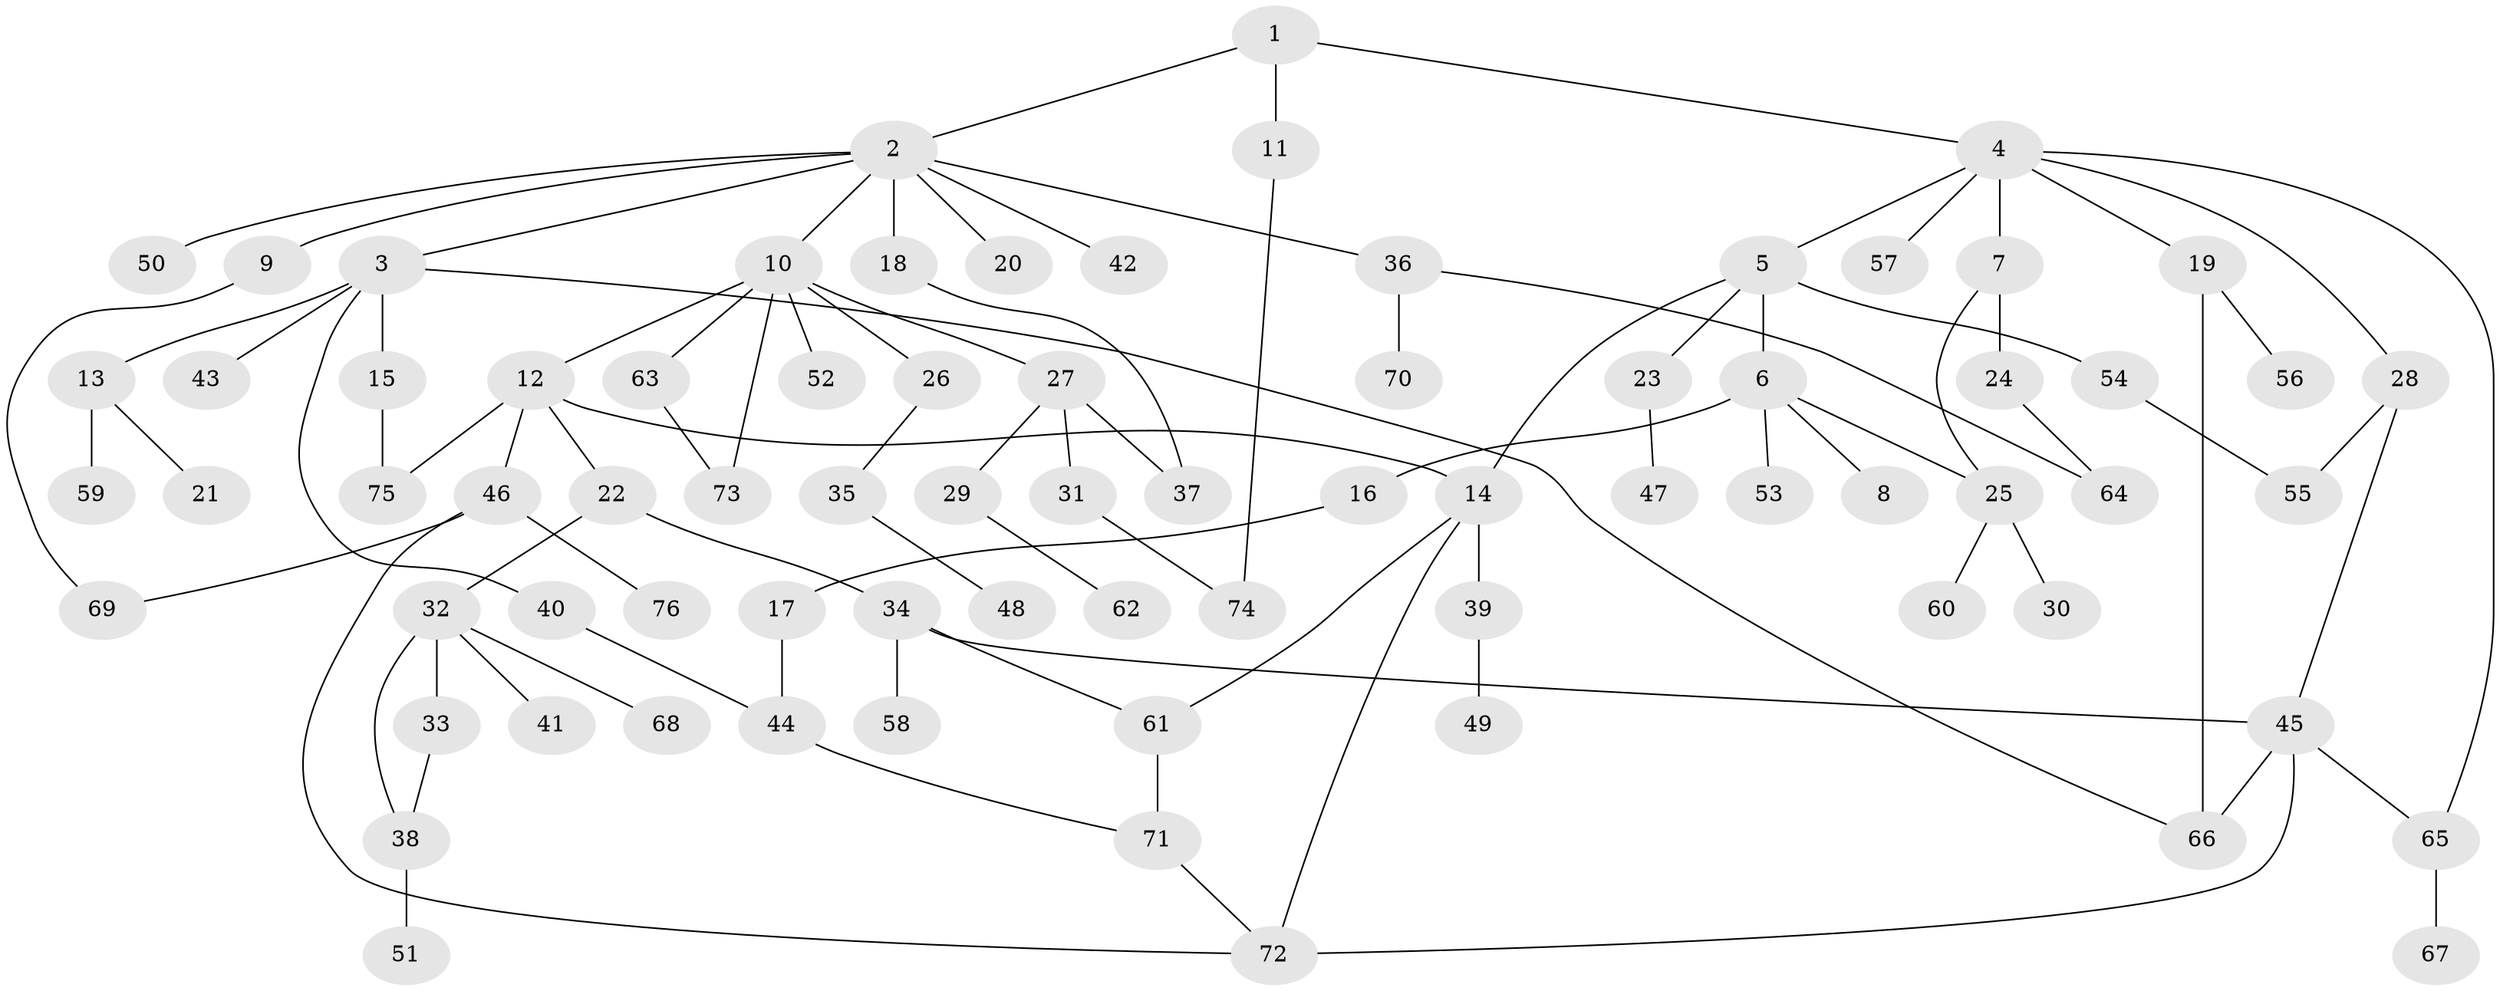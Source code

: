 // coarse degree distribution, {5: 0.10869565217391304, 3: 0.21739130434782608, 2: 0.2608695652173913, 4: 0.06521739130434782, 8: 0.021739130434782608, 1: 0.2826086956521739, 6: 0.043478260869565216}
// Generated by graph-tools (version 1.1) at 2025/36/03/04/25 23:36:02]
// undirected, 76 vertices, 95 edges
graph export_dot {
  node [color=gray90,style=filled];
  1;
  2;
  3;
  4;
  5;
  6;
  7;
  8;
  9;
  10;
  11;
  12;
  13;
  14;
  15;
  16;
  17;
  18;
  19;
  20;
  21;
  22;
  23;
  24;
  25;
  26;
  27;
  28;
  29;
  30;
  31;
  32;
  33;
  34;
  35;
  36;
  37;
  38;
  39;
  40;
  41;
  42;
  43;
  44;
  45;
  46;
  47;
  48;
  49;
  50;
  51;
  52;
  53;
  54;
  55;
  56;
  57;
  58;
  59;
  60;
  61;
  62;
  63;
  64;
  65;
  66;
  67;
  68;
  69;
  70;
  71;
  72;
  73;
  74;
  75;
  76;
  1 -- 2;
  1 -- 4;
  1 -- 11;
  2 -- 3;
  2 -- 9;
  2 -- 10;
  2 -- 18;
  2 -- 20;
  2 -- 36;
  2 -- 42;
  2 -- 50;
  3 -- 13;
  3 -- 15;
  3 -- 40;
  3 -- 43;
  3 -- 66;
  4 -- 5;
  4 -- 7;
  4 -- 19;
  4 -- 28;
  4 -- 57;
  4 -- 65;
  5 -- 6;
  5 -- 23;
  5 -- 54;
  5 -- 14;
  6 -- 8;
  6 -- 16;
  6 -- 53;
  6 -- 25;
  7 -- 24;
  7 -- 25;
  9 -- 69;
  10 -- 12;
  10 -- 26;
  10 -- 27;
  10 -- 52;
  10 -- 63;
  10 -- 73;
  11 -- 74;
  12 -- 14;
  12 -- 22;
  12 -- 46;
  12 -- 75;
  13 -- 21;
  13 -- 59;
  14 -- 39;
  14 -- 61;
  14 -- 72;
  15 -- 75;
  16 -- 17;
  17 -- 44;
  18 -- 37;
  19 -- 56;
  19 -- 66;
  22 -- 32;
  22 -- 34;
  23 -- 47;
  24 -- 64;
  25 -- 30;
  25 -- 60;
  26 -- 35;
  27 -- 29;
  27 -- 31;
  27 -- 37;
  28 -- 55;
  28 -- 45;
  29 -- 62;
  31 -- 74;
  32 -- 33;
  32 -- 41;
  32 -- 68;
  32 -- 38;
  33 -- 38;
  34 -- 45;
  34 -- 58;
  34 -- 61;
  35 -- 48;
  36 -- 70;
  36 -- 64;
  38 -- 51;
  39 -- 49;
  40 -- 44;
  44 -- 71;
  45 -- 65;
  45 -- 72;
  45 -- 66;
  46 -- 76;
  46 -- 69;
  46 -- 72;
  54 -- 55;
  61 -- 71;
  63 -- 73;
  65 -- 67;
  71 -- 72;
}

